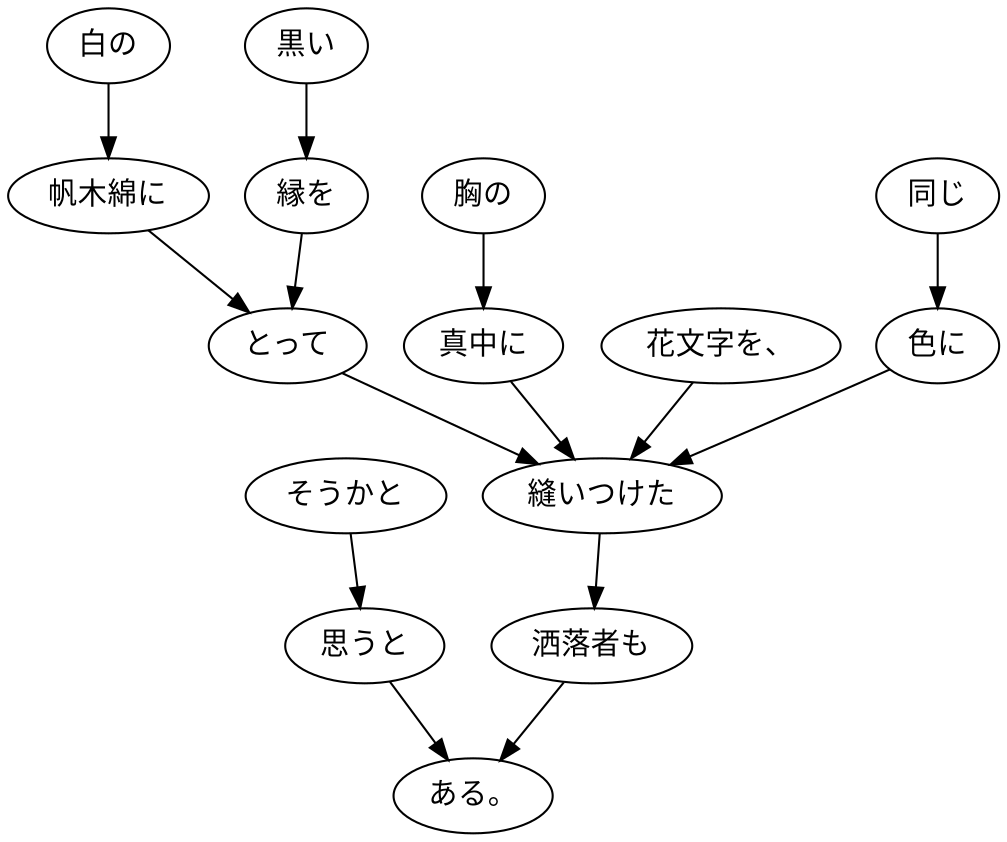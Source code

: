 digraph graph5128 {
	node0 [label="そうかと"];
	node1 [label="思うと"];
	node2 [label="白の"];
	node3 [label="帆木綿に"];
	node4 [label="黒い"];
	node5 [label="縁を"];
	node6 [label="とって"];
	node7 [label="胸の"];
	node8 [label="真中に"];
	node9 [label="花文字を、"];
	node10 [label="同じ"];
	node11 [label="色に"];
	node12 [label="縫いつけた"];
	node13 [label="洒落者も"];
	node14 [label="ある。"];
	node0 -> node1;
	node1 -> node14;
	node2 -> node3;
	node3 -> node6;
	node4 -> node5;
	node5 -> node6;
	node6 -> node12;
	node7 -> node8;
	node8 -> node12;
	node9 -> node12;
	node10 -> node11;
	node11 -> node12;
	node12 -> node13;
	node13 -> node14;
}
